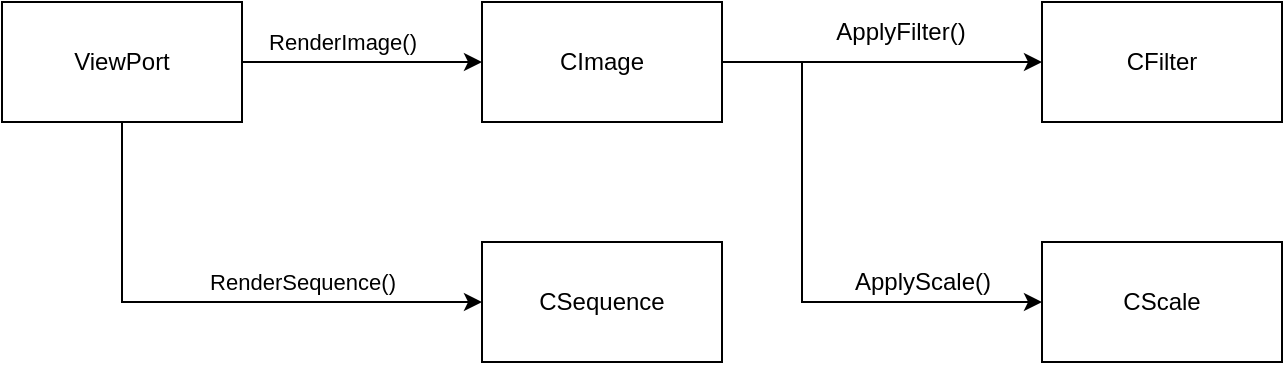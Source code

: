 <mxfile version="13.0.6" type="device"><diagram id="iTThu1nZ_Hhc9YL8gbOw" name="Page-1"><mxGraphModel dx="918" dy="553" grid="1" gridSize="10" guides="1" tooltips="1" connect="1" arrows="1" fold="1" page="1" pageScale="1" pageWidth="850" pageHeight="1100" math="0" shadow="0"><root><mxCell id="0"/><mxCell id="1" parent="0"/><mxCell id="KCmvhQAwTwEciNuQtAxF-9" style="edgeStyle=orthogonalEdgeStyle;rounded=0;orthogonalLoop=1;jettySize=auto;html=1;" edge="1" parent="1" source="KCmvhQAwTwEciNuQtAxF-1" target="KCmvhQAwTwEciNuQtAxF-2"><mxGeometry relative="1" as="geometry"/></mxCell><mxCell id="KCmvhQAwTwEciNuQtAxF-10" value="&lt;div&gt;RenderImage()&lt;/div&gt;" style="edgeLabel;html=1;align=center;verticalAlign=middle;resizable=0;points=[];" vertex="1" connectable="0" parent="KCmvhQAwTwEciNuQtAxF-9"><mxGeometry x="-0.333" relative="1" as="geometry"><mxPoint x="10" y="-10" as="offset"/></mxGeometry></mxCell><mxCell id="KCmvhQAwTwEciNuQtAxF-11" style="edgeStyle=orthogonalEdgeStyle;rounded=0;orthogonalLoop=1;jettySize=auto;html=1;entryX=0;entryY=0.5;entryDx=0;entryDy=0;" edge="1" parent="1" source="KCmvhQAwTwEciNuQtAxF-1" target="KCmvhQAwTwEciNuQtAxF-3"><mxGeometry relative="1" as="geometry"><Array as="points"><mxPoint x="140" y="270"/></Array></mxGeometry></mxCell><mxCell id="KCmvhQAwTwEciNuQtAxF-12" value="&lt;div&gt;RenderSequence()&lt;/div&gt;" style="edgeLabel;html=1;align=center;verticalAlign=middle;resizable=0;points=[];" vertex="1" connectable="0" parent="KCmvhQAwTwEciNuQtAxF-11"><mxGeometry x="-0.341" y="49" relative="1" as="geometry"><mxPoint x="41" y="-9" as="offset"/></mxGeometry></mxCell><mxCell id="KCmvhQAwTwEciNuQtAxF-1" value="ViewPort" style="rounded=0;whiteSpace=wrap;html=1;" vertex="1" parent="1"><mxGeometry x="80" y="120" width="120" height="60" as="geometry"/></mxCell><mxCell id="KCmvhQAwTwEciNuQtAxF-15" style="edgeStyle=orthogonalEdgeStyle;rounded=0;orthogonalLoop=1;jettySize=auto;html=1;" edge="1" parent="1" source="KCmvhQAwTwEciNuQtAxF-2" target="KCmvhQAwTwEciNuQtAxF-4"><mxGeometry relative="1" as="geometry"/></mxCell><mxCell id="KCmvhQAwTwEciNuQtAxF-16" style="edgeStyle=orthogonalEdgeStyle;rounded=0;orthogonalLoop=1;jettySize=auto;html=1;entryX=0;entryY=0.5;entryDx=0;entryDy=0;" edge="1" parent="1" source="KCmvhQAwTwEciNuQtAxF-2" target="KCmvhQAwTwEciNuQtAxF-5"><mxGeometry relative="1" as="geometry"><Array as="points"><mxPoint x="480" y="150"/><mxPoint x="480" y="270"/></Array></mxGeometry></mxCell><mxCell id="KCmvhQAwTwEciNuQtAxF-2" value="CImage" style="rounded=0;whiteSpace=wrap;html=1;" vertex="1" parent="1"><mxGeometry x="320" y="120" width="120" height="60" as="geometry"/></mxCell><mxCell id="KCmvhQAwTwEciNuQtAxF-3" value="&lt;div&gt;CSequence&lt;/div&gt;" style="rounded=0;whiteSpace=wrap;html=1;" vertex="1" parent="1"><mxGeometry x="320" y="240" width="120" height="60" as="geometry"/></mxCell><mxCell id="KCmvhQAwTwEciNuQtAxF-4" value="&lt;div&gt;CFilter&lt;/div&gt;" style="rounded=0;whiteSpace=wrap;html=1;" vertex="1" parent="1"><mxGeometry x="600" y="120" width="120" height="60" as="geometry"/></mxCell><mxCell id="KCmvhQAwTwEciNuQtAxF-5" value="&lt;div&gt;CScale&lt;/div&gt;" style="rounded=0;whiteSpace=wrap;html=1;" vertex="1" parent="1"><mxGeometry x="600" y="240" width="120" height="60" as="geometry"/></mxCell><mxCell id="KCmvhQAwTwEciNuQtAxF-17" value="&lt;div&gt;ApplyFilter()&lt;/div&gt;" style="text;html=1;align=center;verticalAlign=middle;resizable=0;points=[];autosize=1;" vertex="1" parent="1"><mxGeometry x="489" y="125" width="80" height="20" as="geometry"/></mxCell><mxCell id="KCmvhQAwTwEciNuQtAxF-18" value="&lt;div&gt;ApplyScale()&lt;/div&gt;" style="text;html=1;align=center;verticalAlign=middle;resizable=0;points=[];autosize=1;" vertex="1" parent="1"><mxGeometry x="500" y="250" width="80" height="20" as="geometry"/></mxCell></root></mxGraphModel></diagram></mxfile>